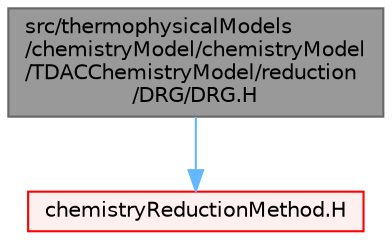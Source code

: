 digraph "src/thermophysicalModels/chemistryModel/chemistryModel/TDACChemistryModel/reduction/DRG/DRG.H"
{
 // LATEX_PDF_SIZE
  bgcolor="transparent";
  edge [fontname=Helvetica,fontsize=10,labelfontname=Helvetica,labelfontsize=10];
  node [fontname=Helvetica,fontsize=10,shape=box,height=0.2,width=0.4];
  Node1 [id="Node000001",label="src/thermophysicalModels\l/chemistryModel/chemistryModel\l/TDACChemistryModel/reduction\l/DRG/DRG.H",height=0.2,width=0.4,color="gray40", fillcolor="grey60", style="filled", fontcolor="black",tooltip=" "];
  Node1 -> Node2 [id="edge1_Node000001_Node000002",color="steelblue1",style="solid",tooltip=" "];
  Node2 [id="Node000002",label="chemistryReductionMethod.H",height=0.2,width=0.4,color="red", fillcolor="#FFF0F0", style="filled",URL="$chemistryReductionMethod_8H.html",tooltip=" "];
}
